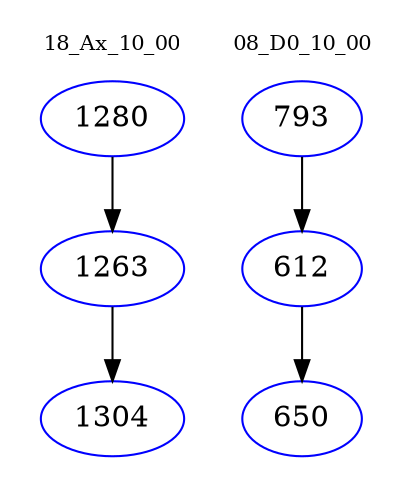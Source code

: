 digraph{
subgraph cluster_0 {
color = white
label = "18_Ax_10_00";
fontsize=10;
T0_1280 [label="1280", color="blue"]
T0_1280 -> T0_1263 [color="black"]
T0_1263 [label="1263", color="blue"]
T0_1263 -> T0_1304 [color="black"]
T0_1304 [label="1304", color="blue"]
}
subgraph cluster_1 {
color = white
label = "08_D0_10_00";
fontsize=10;
T1_793 [label="793", color="blue"]
T1_793 -> T1_612 [color="black"]
T1_612 [label="612", color="blue"]
T1_612 -> T1_650 [color="black"]
T1_650 [label="650", color="blue"]
}
}
